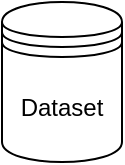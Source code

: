 <mxfile version="15.4.3" type="github">
  <diagram id="EMvGMMCxx6XKPEilyFKA" name="Page-1">
    <mxGraphModel dx="1248" dy="677" grid="1" gridSize="10" guides="1" tooltips="1" connect="1" arrows="1" fold="1" page="1" pageScale="1" pageWidth="827" pageHeight="1169" math="0" shadow="0">
      <root>
        <mxCell id="0" />
        <mxCell id="1" parent="0" />
        <mxCell id="Y4Wwu05qVqmn_QEh-_5p-1" value="Dataset" style="shape=datastore;whiteSpace=wrap;html=1;" vertex="1" parent="1">
          <mxGeometry x="150" y="120" width="60" height="80" as="geometry" />
        </mxCell>
      </root>
    </mxGraphModel>
  </diagram>
</mxfile>
